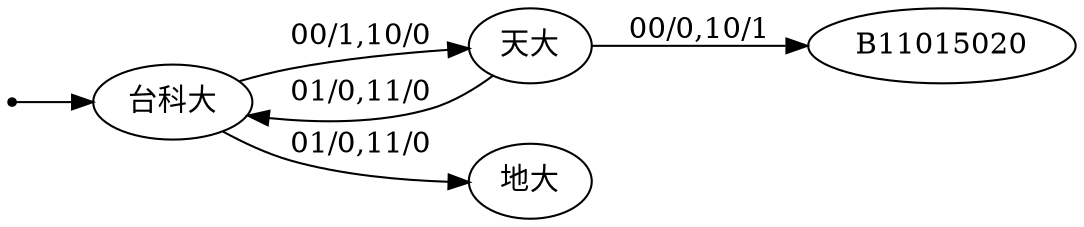 digraph STG {
    rankdir=LR;

    INIT [shape=point];
    "台科大" [label="台科大"];
    "天大" [label="天大"];
    "地大" [label="地大"];
    "B11015020" [label="B11015020"];

    INIT -> "台科大"
    "台科大" -> "天大" [label="00/1,10/0"];
    "台科大" -> "地大" [label="01/0,11/0"];
    "天大" -> "B11015020" [label="00/0,10/1"];
    "天大" -> "台科大" [label="01/0,11/0"];
}
